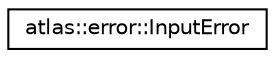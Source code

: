digraph "Graphical Class Hierarchy"
{
  edge [fontname="Helvetica",fontsize="10",labelfontname="Helvetica",labelfontsize="10"];
  node [fontname="Helvetica",fontsize="10",shape=record];
  rankdir="LR";
  Node1 [label="atlas::error::InputError",height=0.2,width=0.4,color="black", fillcolor="white", style="filled",URL="$structatlas_1_1error_1_1InputError.html"];
}
